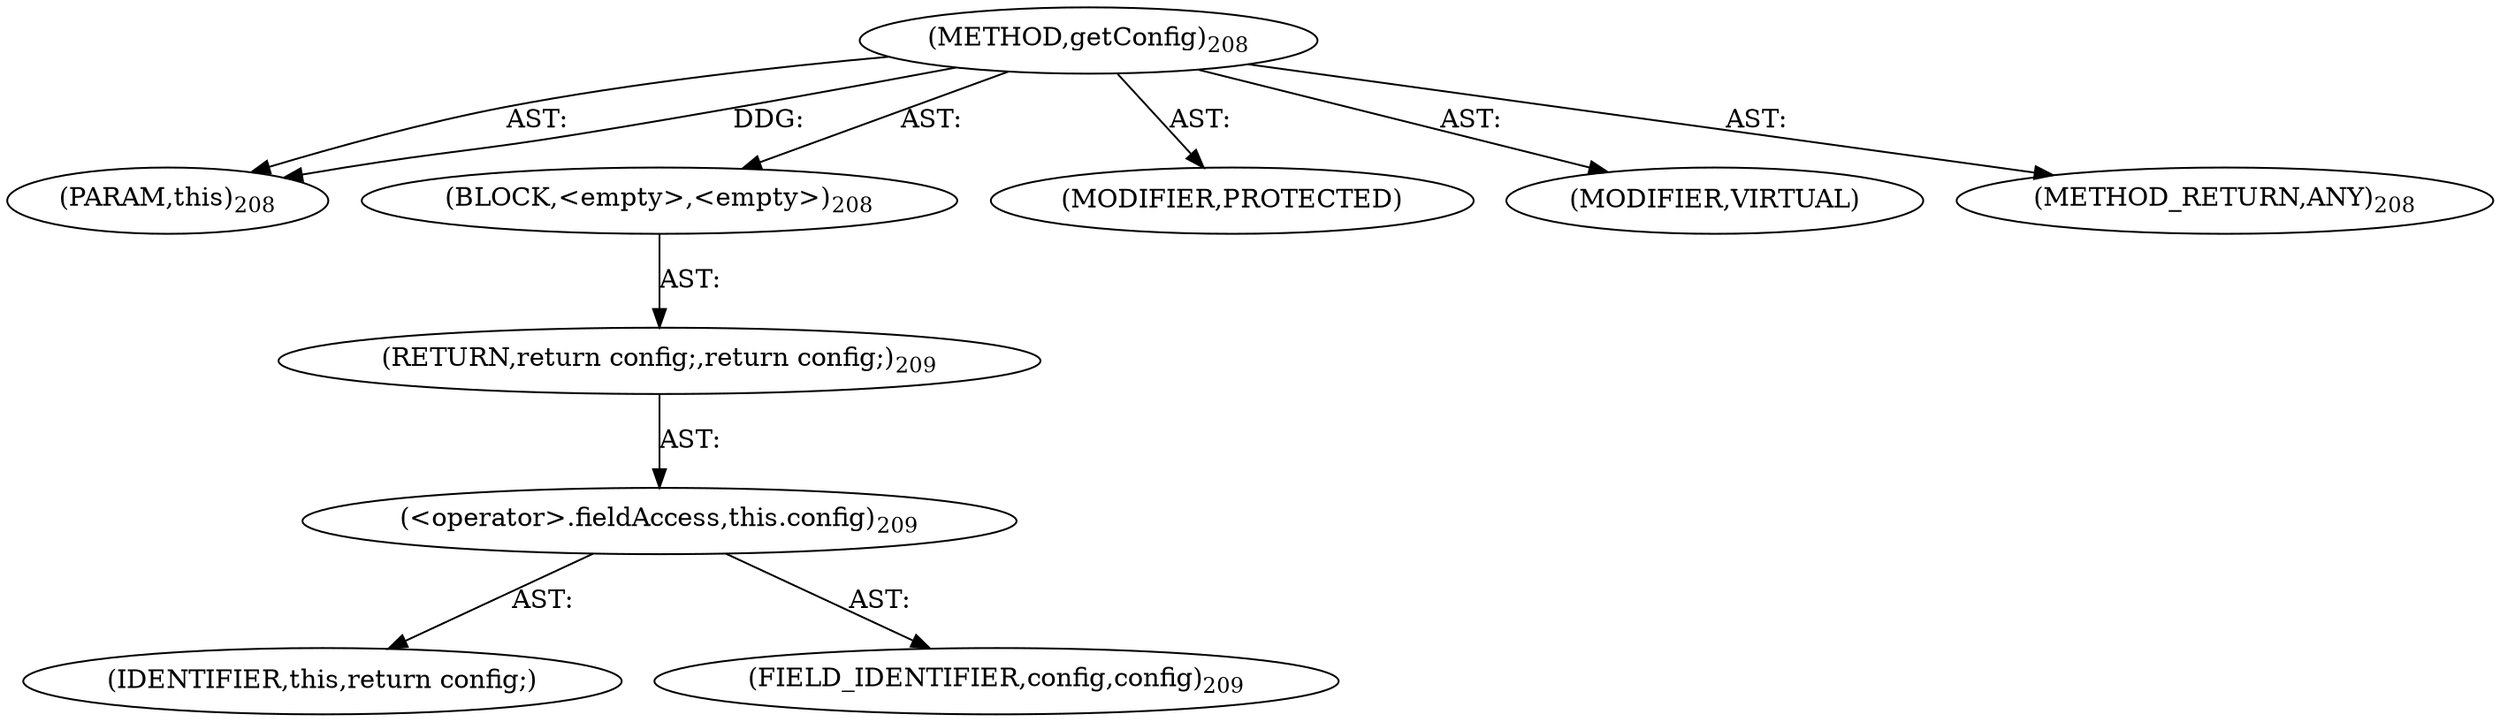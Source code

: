 digraph "getConfig" {  
"111669149701" [label = <(METHOD,getConfig)<SUB>208</SUB>> ]
"115964117013" [label = <(PARAM,this)<SUB>208</SUB>> ]
"25769803781" [label = <(BLOCK,&lt;empty&gt;,&lt;empty&gt;)<SUB>208</SUB>> ]
"146028888066" [label = <(RETURN,return config;,return config;)<SUB>209</SUB>> ]
"30064771082" [label = <(&lt;operator&gt;.fieldAccess,this.config)<SUB>209</SUB>> ]
"68719476782" [label = <(IDENTIFIER,this,return config;)> ]
"55834574854" [label = <(FIELD_IDENTIFIER,config,config)<SUB>209</SUB>> ]
"133143986213" [label = <(MODIFIER,PROTECTED)> ]
"133143986214" [label = <(MODIFIER,VIRTUAL)> ]
"128849018885" [label = <(METHOD_RETURN,ANY)<SUB>208</SUB>> ]
  "111669149701" -> "115964117013"  [ label = "AST: "] 
  "111669149701" -> "25769803781"  [ label = "AST: "] 
  "111669149701" -> "133143986213"  [ label = "AST: "] 
  "111669149701" -> "133143986214"  [ label = "AST: "] 
  "111669149701" -> "128849018885"  [ label = "AST: "] 
  "25769803781" -> "146028888066"  [ label = "AST: "] 
  "146028888066" -> "30064771082"  [ label = "AST: "] 
  "30064771082" -> "68719476782"  [ label = "AST: "] 
  "30064771082" -> "55834574854"  [ label = "AST: "] 
  "111669149701" -> "115964117013"  [ label = "DDG: "] 
}
